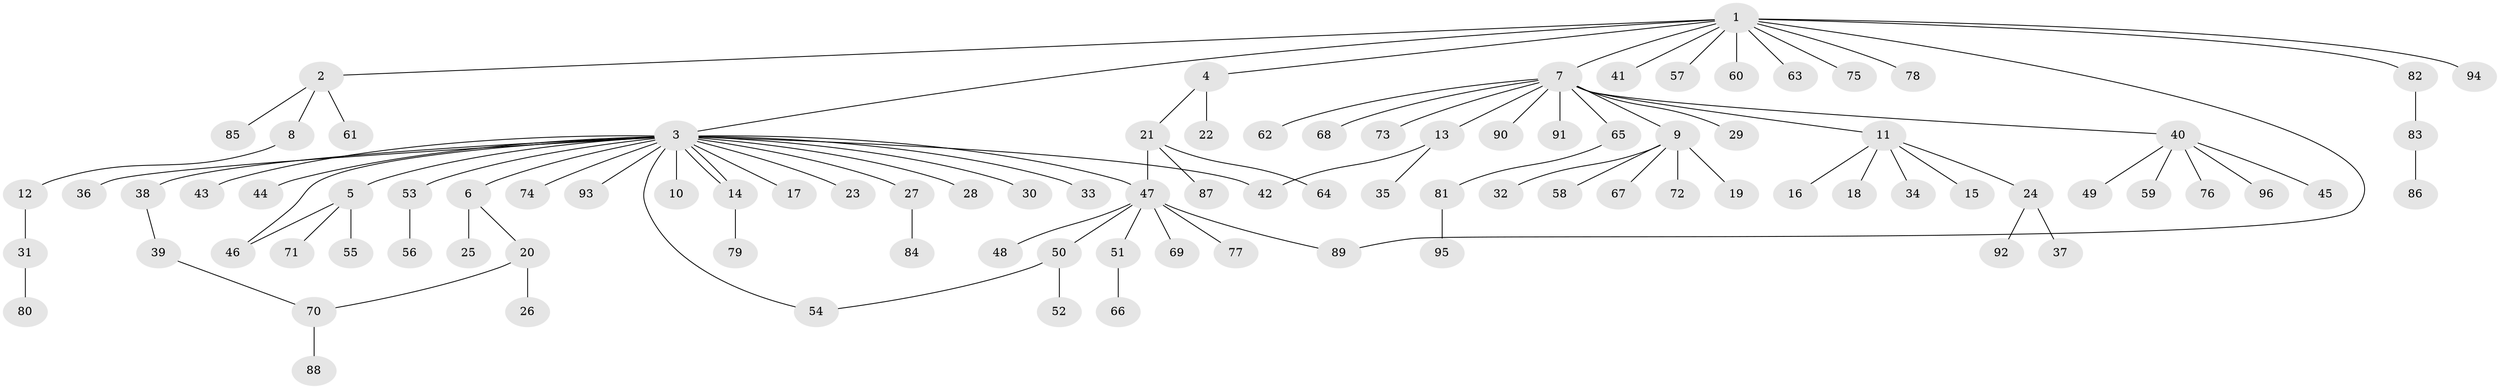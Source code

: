 // Generated by graph-tools (version 1.1) at 2025/49/03/09/25 03:49:55]
// undirected, 96 vertices, 102 edges
graph export_dot {
graph [start="1"]
  node [color=gray90,style=filled];
  1;
  2;
  3;
  4;
  5;
  6;
  7;
  8;
  9;
  10;
  11;
  12;
  13;
  14;
  15;
  16;
  17;
  18;
  19;
  20;
  21;
  22;
  23;
  24;
  25;
  26;
  27;
  28;
  29;
  30;
  31;
  32;
  33;
  34;
  35;
  36;
  37;
  38;
  39;
  40;
  41;
  42;
  43;
  44;
  45;
  46;
  47;
  48;
  49;
  50;
  51;
  52;
  53;
  54;
  55;
  56;
  57;
  58;
  59;
  60;
  61;
  62;
  63;
  64;
  65;
  66;
  67;
  68;
  69;
  70;
  71;
  72;
  73;
  74;
  75;
  76;
  77;
  78;
  79;
  80;
  81;
  82;
  83;
  84;
  85;
  86;
  87;
  88;
  89;
  90;
  91;
  92;
  93;
  94;
  95;
  96;
  1 -- 2;
  1 -- 3;
  1 -- 4;
  1 -- 7;
  1 -- 41;
  1 -- 57;
  1 -- 60;
  1 -- 63;
  1 -- 75;
  1 -- 78;
  1 -- 82;
  1 -- 89;
  1 -- 94;
  2 -- 8;
  2 -- 61;
  2 -- 85;
  3 -- 5;
  3 -- 6;
  3 -- 10;
  3 -- 14;
  3 -- 14;
  3 -- 17;
  3 -- 23;
  3 -- 27;
  3 -- 28;
  3 -- 30;
  3 -- 33;
  3 -- 36;
  3 -- 38;
  3 -- 42;
  3 -- 43;
  3 -- 44;
  3 -- 46;
  3 -- 47;
  3 -- 53;
  3 -- 54;
  3 -- 74;
  3 -- 93;
  4 -- 21;
  4 -- 22;
  5 -- 46;
  5 -- 55;
  5 -- 71;
  6 -- 20;
  6 -- 25;
  7 -- 9;
  7 -- 11;
  7 -- 13;
  7 -- 29;
  7 -- 40;
  7 -- 62;
  7 -- 65;
  7 -- 68;
  7 -- 73;
  7 -- 90;
  7 -- 91;
  8 -- 12;
  9 -- 19;
  9 -- 32;
  9 -- 58;
  9 -- 67;
  9 -- 72;
  11 -- 15;
  11 -- 16;
  11 -- 18;
  11 -- 24;
  11 -- 34;
  12 -- 31;
  13 -- 35;
  13 -- 42;
  14 -- 79;
  20 -- 26;
  20 -- 70;
  21 -- 47;
  21 -- 64;
  21 -- 87;
  24 -- 37;
  24 -- 92;
  27 -- 84;
  31 -- 80;
  38 -- 39;
  39 -- 70;
  40 -- 45;
  40 -- 49;
  40 -- 59;
  40 -- 76;
  40 -- 96;
  47 -- 48;
  47 -- 50;
  47 -- 51;
  47 -- 69;
  47 -- 77;
  47 -- 89;
  50 -- 52;
  50 -- 54;
  51 -- 66;
  53 -- 56;
  65 -- 81;
  70 -- 88;
  81 -- 95;
  82 -- 83;
  83 -- 86;
}
